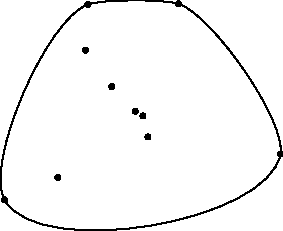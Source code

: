 size(5cm);
int n = 10;
pair[] Q = new pair[n];
for (int i = 0; i < n; ++i)
{
    Q[i] = unitrand() * expi(2pi*unitrand());
    dot(Q[i]);
}

pair p0 = Q[0];
int imin = 0;
for (int i = 0; i < n; ++i) {
    if (Q[i].y < p0.y) {
        p0 = Q[i];
        imin = i;
    }
}
pair[] parr = sort(copy(Q),
    new bool(pair i, pair j) {
        if (i == p0 && j != p0)
            return true;
        else if (i == p0 || j == p0)
            return false;
        else
            return angle(i-p0) < angle(j-p0);
    });

pair[] CH;
int k;
CH.push(parr[0]);
CH.push(parr[1]);
CH.push(parr[2]);
k = 2;

bool nonleftturn(pair z1, pair z2, pair z3)
{
    pair u = z2-z1, v = z3-z2;
    return u.x*v.y < v.x*u.y;
}

for (int i = 3; i < n; ++i) {
    while (nonleftturn(CH[CH.length-2], CH[CH.length-1], parr[i]))
        CH.pop();
    CH.push(parr[i]);
}

guide g = nullpath;
for (pair p: CH) { g = g .. tension atleast 2 .. p; }
g = g .. tension atleast 2 .. cycle;
draw(g);